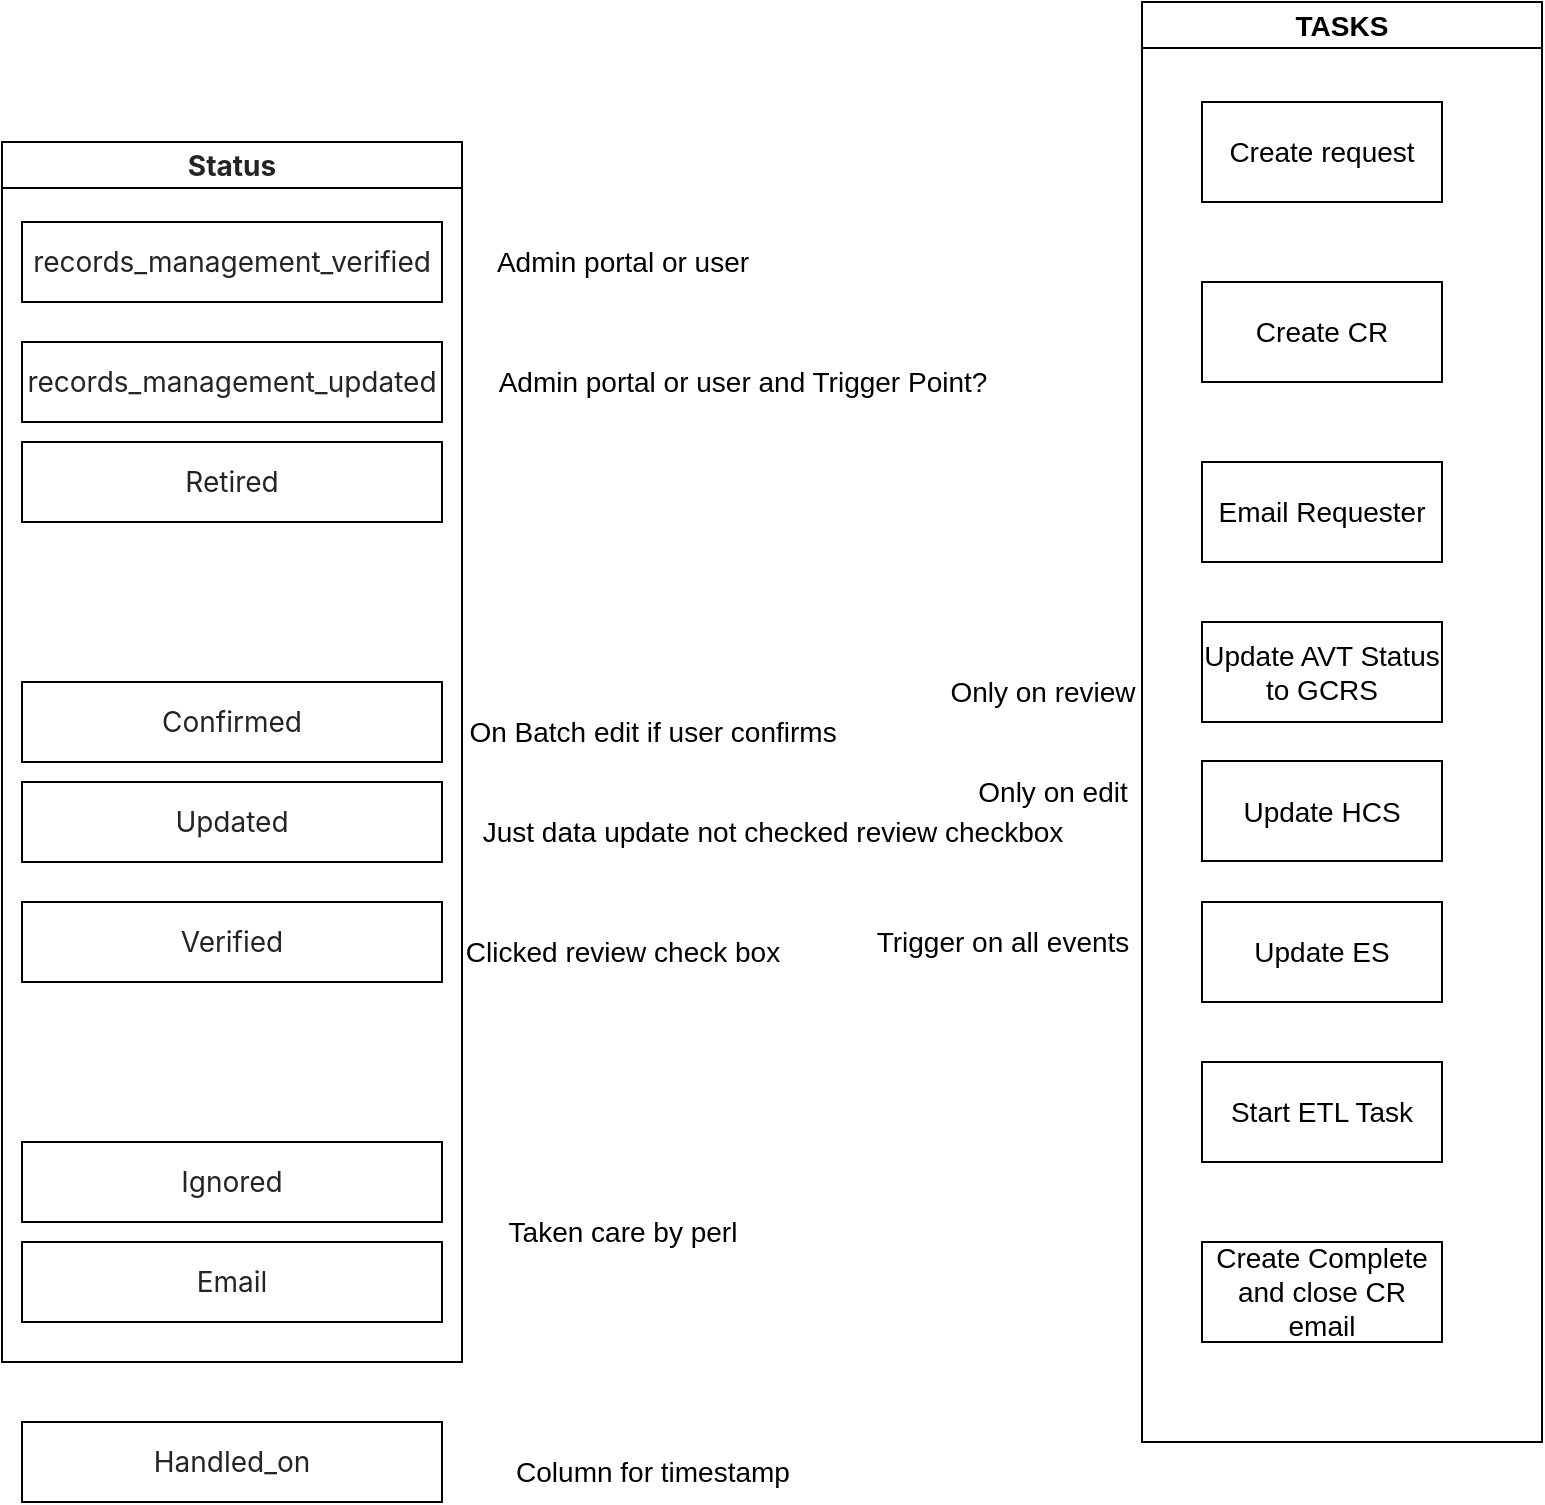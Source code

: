 <mxfile version="20.5.3" type="github">
  <diagram id="UB9pDGIvdfwUwHkUdy5F" name="Page-1">
    <mxGraphModel dx="1538" dy="834" grid="1" gridSize="10" guides="1" tooltips="1" connect="1" arrows="1" fold="1" page="1" pageScale="1" pageWidth="827" pageHeight="1169" math="0" shadow="0">
      <root>
        <mxCell id="0" />
        <mxCell id="1" parent="0" />
        <mxCell id="4IiVsaFghJ2BHavchma5-9" value="&lt;font style=&quot;font-size: 14px;&quot;&gt;TASKS&lt;/font&gt;" style="swimlane;whiteSpace=wrap;html=1;" parent="1" vertex="1">
          <mxGeometry x="620" y="110" width="200" height="720" as="geometry" />
        </mxCell>
        <mxCell id="4IiVsaFghJ2BHavchma5-1" value="&lt;span style=&quot;font-size: 14px;&quot;&gt;Create request&lt;/span&gt;" style="rounded=0;whiteSpace=wrap;html=1;" parent="4IiVsaFghJ2BHavchma5-9" vertex="1">
          <mxGeometry x="30" y="50" width="120" height="50" as="geometry" />
        </mxCell>
        <mxCell id="4IiVsaFghJ2BHavchma5-12" value="&lt;span style=&quot;font-size: 14px;&quot;&gt;Create CR&lt;/span&gt;" style="rounded=0;whiteSpace=wrap;html=1;" parent="4IiVsaFghJ2BHavchma5-9" vertex="1">
          <mxGeometry x="30" y="140" width="120" height="50" as="geometry" />
        </mxCell>
        <mxCell id="4IiVsaFghJ2BHavchma5-13" value="&lt;span style=&quot;font-size: 14px;&quot;&gt;Email Requester&lt;/span&gt;" style="rounded=0;whiteSpace=wrap;html=1;" parent="4IiVsaFghJ2BHavchma5-9" vertex="1">
          <mxGeometry x="30" y="230" width="120" height="50" as="geometry" />
        </mxCell>
        <mxCell id="4IiVsaFghJ2BHavchma5-14" value="&lt;span style=&quot;font-size: 14px;&quot;&gt;Update AVT Status to GCRS&lt;/span&gt;" style="rounded=0;whiteSpace=wrap;html=1;" parent="4IiVsaFghJ2BHavchma5-9" vertex="1">
          <mxGeometry x="30" y="310" width="120" height="50" as="geometry" />
        </mxCell>
        <mxCell id="4IiVsaFghJ2BHavchma5-15" value="&lt;span style=&quot;font-size: 14px;&quot;&gt;Update ES&lt;/span&gt;" style="rounded=0;whiteSpace=wrap;html=1;" parent="4IiVsaFghJ2BHavchma5-9" vertex="1">
          <mxGeometry x="30" y="450" width="120" height="50" as="geometry" />
        </mxCell>
        <mxCell id="4IiVsaFghJ2BHavchma5-16" value="&lt;span style=&quot;font-size: 14px;&quot;&gt;Start ETL Task&lt;/span&gt;" style="rounded=0;whiteSpace=wrap;html=1;" parent="4IiVsaFghJ2BHavchma5-9" vertex="1">
          <mxGeometry x="30" y="530" width="120" height="50" as="geometry" />
        </mxCell>
        <mxCell id="4IiVsaFghJ2BHavchma5-19" value="&lt;span style=&quot;font-size: 14px;&quot;&gt;Create Complete and close CR email&lt;/span&gt;" style="rounded=0;whiteSpace=wrap;html=1;" parent="4IiVsaFghJ2BHavchma5-9" vertex="1">
          <mxGeometry x="30" y="620" width="120" height="50" as="geometry" />
        </mxCell>
        <mxCell id="4IiVsaFghJ2BHavchma5-20" value="&lt;span style=&quot;font-size: 14px;&quot;&gt;Update HCS&lt;/span&gt;" style="rounded=0;whiteSpace=wrap;html=1;" parent="4IiVsaFghJ2BHavchma5-9" vertex="1">
          <mxGeometry x="30" y="379.5" width="120" height="50" as="geometry" />
        </mxCell>
        <mxCell id="VmR9-9x2REeRYtV6QOxh-1" value="&lt;span style=&quot;color: rgb(36, 36, 36); font-family: -apple-system, &amp;quot;system-ui&amp;quot;, &amp;quot;Segoe UI&amp;quot;, system-ui, &amp;quot;Apple Color Emoji&amp;quot;, &amp;quot;Segoe UI Emoji&amp;quot;, &amp;quot;Segoe UI Web&amp;quot;, sans-serif; font-style: normal; font-variant-ligatures: normal; font-variant-caps: normal; letter-spacing: normal; orphans: 2; text-align: left; text-indent: 0px; text-transform: none; widows: 2; word-spacing: 0px; -webkit-text-stroke-width: 0px; background-color: rgb(255, 255, 255); text-decoration-thickness: initial; text-decoration-style: initial; text-decoration-color: initial; float: none; display: inline !important;&quot;&gt;&lt;font style=&quot;font-size: 14px;&quot;&gt;Status&lt;/font&gt;&lt;/span&gt;" style="swimlane;whiteSpace=wrap;html=1;fontSize=14;" vertex="1" parent="1">
          <mxGeometry x="50" y="180" width="230" height="610" as="geometry" />
        </mxCell>
        <mxCell id="VmR9-9x2REeRYtV6QOxh-3" value="&lt;span style=&quot;color: rgb(36, 36, 36); font-family: -apple-system, &amp;quot;system-ui&amp;quot;, &amp;quot;Segoe UI&amp;quot;, system-ui, &amp;quot;Apple Color Emoji&amp;quot;, &amp;quot;Segoe UI Emoji&amp;quot;, &amp;quot;Segoe UI Web&amp;quot;, sans-serif; text-align: left; background-color: rgb(255, 255, 255);&quot;&gt;&lt;font style=&quot;font-size: 14px;&quot;&gt;records_management_verified&lt;/font&gt;&lt;/span&gt;" style="whiteSpace=wrap;html=1;fontSize=14;" vertex="1" parent="VmR9-9x2REeRYtV6QOxh-1">
          <mxGeometry x="10" y="40" width="210" height="40" as="geometry" />
        </mxCell>
        <mxCell id="VmR9-9x2REeRYtV6QOxh-4" value="&lt;span style=&quot;color: rgb(36, 36, 36); font-family: -apple-system, &amp;quot;system-ui&amp;quot;, &amp;quot;Segoe UI&amp;quot;, system-ui, &amp;quot;Apple Color Emoji&amp;quot;, &amp;quot;Segoe UI Emoji&amp;quot;, &amp;quot;Segoe UI Web&amp;quot;, sans-serif; text-align: left; background-color: rgb(255, 255, 255);&quot;&gt;&lt;font style=&quot;font-size: 14px;&quot;&gt;records_management_updated&lt;/font&gt;&lt;/span&gt;" style="whiteSpace=wrap;html=1;fontSize=14;" vertex="1" parent="VmR9-9x2REeRYtV6QOxh-1">
          <mxGeometry x="10" y="100" width="210" height="40" as="geometry" />
        </mxCell>
        <mxCell id="VmR9-9x2REeRYtV6QOxh-5" value="&lt;span style=&quot;color: rgb(36, 36, 36); font-family: -apple-system, &amp;quot;system-ui&amp;quot;, &amp;quot;Segoe UI&amp;quot;, system-ui, &amp;quot;Apple Color Emoji&amp;quot;, &amp;quot;Segoe UI Emoji&amp;quot;, &amp;quot;Segoe UI Web&amp;quot;, sans-serif; text-align: left; background-color: rgb(255, 255, 255);&quot;&gt;&lt;font style=&quot;font-size: 14px;&quot;&gt;Ignored&lt;/font&gt;&lt;/span&gt;" style="whiteSpace=wrap;html=1;fontSize=14;" vertex="1" parent="VmR9-9x2REeRYtV6QOxh-1">
          <mxGeometry x="10" y="500" width="210" height="40" as="geometry" />
        </mxCell>
        <mxCell id="VmR9-9x2REeRYtV6QOxh-6" value="&lt;span style=&quot;color: rgb(36, 36, 36); font-family: -apple-system, &amp;quot;system-ui&amp;quot;, &amp;quot;Segoe UI&amp;quot;, system-ui, &amp;quot;Apple Color Emoji&amp;quot;, &amp;quot;Segoe UI Emoji&amp;quot;, &amp;quot;Segoe UI Web&amp;quot;, sans-serif; text-align: left; background-color: rgb(255, 255, 255);&quot;&gt;&lt;font style=&quot;font-size: 14px;&quot;&gt;Confirmed&lt;/font&gt;&lt;/span&gt;" style="whiteSpace=wrap;html=1;fontSize=14;" vertex="1" parent="VmR9-9x2REeRYtV6QOxh-1">
          <mxGeometry x="10" y="270" width="210" height="40" as="geometry" />
        </mxCell>
        <mxCell id="VmR9-9x2REeRYtV6QOxh-7" value="&lt;span style=&quot;color: rgb(36, 36, 36); font-family: -apple-system, &amp;quot;system-ui&amp;quot;, &amp;quot;Segoe UI&amp;quot;, system-ui, &amp;quot;Apple Color Emoji&amp;quot;, &amp;quot;Segoe UI Emoji&amp;quot;, &amp;quot;Segoe UI Web&amp;quot;, sans-serif; text-align: left; background-color: rgb(255, 255, 255);&quot;&gt;&lt;font style=&quot;font-size: 14px;&quot;&gt;Updated&lt;/font&gt;&lt;/span&gt;" style="whiteSpace=wrap;html=1;fontSize=14;" vertex="1" parent="VmR9-9x2REeRYtV6QOxh-1">
          <mxGeometry x="10" y="320" width="210" height="40" as="geometry" />
        </mxCell>
        <mxCell id="VmR9-9x2REeRYtV6QOxh-8" value="&lt;span style=&quot;color: rgb(36, 36, 36); font-family: -apple-system, &amp;quot;system-ui&amp;quot;, &amp;quot;Segoe UI&amp;quot;, system-ui, &amp;quot;Apple Color Emoji&amp;quot;, &amp;quot;Segoe UI Emoji&amp;quot;, &amp;quot;Segoe UI Web&amp;quot;, sans-serif; text-align: left; background-color: rgb(255, 255, 255);&quot;&gt;&lt;font style=&quot;font-size: 14px;&quot;&gt;Verified&lt;/font&gt;&lt;/span&gt;" style="whiteSpace=wrap;html=1;fontSize=14;" vertex="1" parent="VmR9-9x2REeRYtV6QOxh-1">
          <mxGeometry x="10" y="380" width="210" height="40" as="geometry" />
        </mxCell>
        <mxCell id="VmR9-9x2REeRYtV6QOxh-9" value="&lt;span style=&quot;color: rgb(36, 36, 36); font-family: -apple-system, &amp;quot;system-ui&amp;quot;, &amp;quot;Segoe UI&amp;quot;, system-ui, &amp;quot;Apple Color Emoji&amp;quot;, &amp;quot;Segoe UI Emoji&amp;quot;, &amp;quot;Segoe UI Web&amp;quot;, sans-serif; text-align: left; background-color: rgb(255, 255, 255);&quot;&gt;&lt;font style=&quot;font-size: 14px;&quot;&gt;Retired&lt;/font&gt;&lt;/span&gt;" style="whiteSpace=wrap;html=1;fontSize=14;" vertex="1" parent="VmR9-9x2REeRYtV6QOxh-1">
          <mxGeometry x="10" y="150" width="210" height="40" as="geometry" />
        </mxCell>
        <mxCell id="VmR9-9x2REeRYtV6QOxh-10" value="&lt;span style=&quot;color: rgb(36, 36, 36); font-family: -apple-system, &amp;quot;system-ui&amp;quot;, &amp;quot;Segoe UI&amp;quot;, system-ui, &amp;quot;Apple Color Emoji&amp;quot;, &amp;quot;Segoe UI Emoji&amp;quot;, &amp;quot;Segoe UI Web&amp;quot;, sans-serif; text-align: left; background-color: rgb(255, 255, 255);&quot;&gt;&lt;font style=&quot;font-size: 14px;&quot;&gt;Email&lt;/font&gt;&lt;/span&gt;" style="whiteSpace=wrap;html=1;fontSize=14;" vertex="1" parent="VmR9-9x2REeRYtV6QOxh-1">
          <mxGeometry x="10" y="550" width="210" height="40" as="geometry" />
        </mxCell>
        <mxCell id="VmR9-9x2REeRYtV6QOxh-11" value="&lt;span style=&quot;color: rgb(36, 36, 36); font-family: -apple-system, &amp;quot;system-ui&amp;quot;, &amp;quot;Segoe UI&amp;quot;, system-ui, &amp;quot;Apple Color Emoji&amp;quot;, &amp;quot;Segoe UI Emoji&amp;quot;, &amp;quot;Segoe UI Web&amp;quot;, sans-serif; text-align: left; background-color: rgb(255, 255, 255);&quot;&gt;&lt;font style=&quot;font-size: 14px;&quot;&gt;Handled_on&lt;/font&gt;&lt;/span&gt;" style="whiteSpace=wrap;html=1;fontSize=14;" vertex="1" parent="1">
          <mxGeometry x="60" y="820" width="210" height="40" as="geometry" />
        </mxCell>
        <mxCell id="VmR9-9x2REeRYtV6QOxh-15" value="Admin portal or user" style="text;html=1;align=center;verticalAlign=middle;resizable=0;points=[];autosize=1;strokeColor=none;fillColor=none;fontSize=14;" vertex="1" parent="1">
          <mxGeometry x="285" y="225" width="150" height="30" as="geometry" />
        </mxCell>
        <mxCell id="VmR9-9x2REeRYtV6QOxh-16" value="Admin portal or user and Trigger Point?" style="text;html=1;align=center;verticalAlign=middle;resizable=0;points=[];autosize=1;strokeColor=none;fillColor=none;fontSize=14;" vertex="1" parent="1">
          <mxGeometry x="285" y="285" width="270" height="30" as="geometry" />
        </mxCell>
        <mxCell id="VmR9-9x2REeRYtV6QOxh-17" value="Taken care by perl" style="text;html=1;align=center;verticalAlign=middle;resizable=0;points=[];autosize=1;strokeColor=none;fillColor=none;fontSize=14;" vertex="1" parent="1">
          <mxGeometry x="290" y="710" width="140" height="30" as="geometry" />
        </mxCell>
        <mxCell id="VmR9-9x2REeRYtV6QOxh-18" value="On Batch edit if user confirms" style="text;html=1;align=center;verticalAlign=middle;resizable=0;points=[];autosize=1;strokeColor=none;fillColor=none;fontSize=14;" vertex="1" parent="1">
          <mxGeometry x="270" y="460" width="210" height="30" as="geometry" />
        </mxCell>
        <mxCell id="VmR9-9x2REeRYtV6QOxh-19" value="Only on review" style="text;html=1;align=center;verticalAlign=middle;resizable=0;points=[];autosize=1;strokeColor=none;fillColor=none;fontSize=14;" vertex="1" parent="1">
          <mxGeometry x="510" y="440" width="120" height="30" as="geometry" />
        </mxCell>
        <mxCell id="VmR9-9x2REeRYtV6QOxh-20" value="Only on edit" style="text;html=1;align=center;verticalAlign=middle;resizable=0;points=[];autosize=1;strokeColor=none;fillColor=none;fontSize=14;" vertex="1" parent="1">
          <mxGeometry x="525" y="490" width="100" height="30" as="geometry" />
        </mxCell>
        <mxCell id="VmR9-9x2REeRYtV6QOxh-21" value="Trigger on all events" style="text;html=1;align=center;verticalAlign=middle;resizable=0;points=[];autosize=1;strokeColor=none;fillColor=none;fontSize=14;" vertex="1" parent="1">
          <mxGeometry x="475" y="565" width="150" height="30" as="geometry" />
        </mxCell>
        <mxCell id="VmR9-9x2REeRYtV6QOxh-23" value="Just data update not checked review checkbox" style="text;html=1;align=center;verticalAlign=middle;resizable=0;points=[];autosize=1;strokeColor=none;fillColor=none;fontSize=14;" vertex="1" parent="1">
          <mxGeometry x="280" y="510" width="310" height="30" as="geometry" />
        </mxCell>
        <mxCell id="VmR9-9x2REeRYtV6QOxh-24" value="Clicked review check box" style="text;html=1;align=center;verticalAlign=middle;resizable=0;points=[];autosize=1;strokeColor=none;fillColor=none;fontSize=14;" vertex="1" parent="1">
          <mxGeometry x="270" y="570" width="180" height="30" as="geometry" />
        </mxCell>
        <mxCell id="VmR9-9x2REeRYtV6QOxh-25" value="Column for timestamp" style="text;html=1;align=center;verticalAlign=middle;resizable=0;points=[];autosize=1;strokeColor=none;fillColor=none;fontSize=14;" vertex="1" parent="1">
          <mxGeometry x="295" y="830" width="160" height="30" as="geometry" />
        </mxCell>
      </root>
    </mxGraphModel>
  </diagram>
</mxfile>
